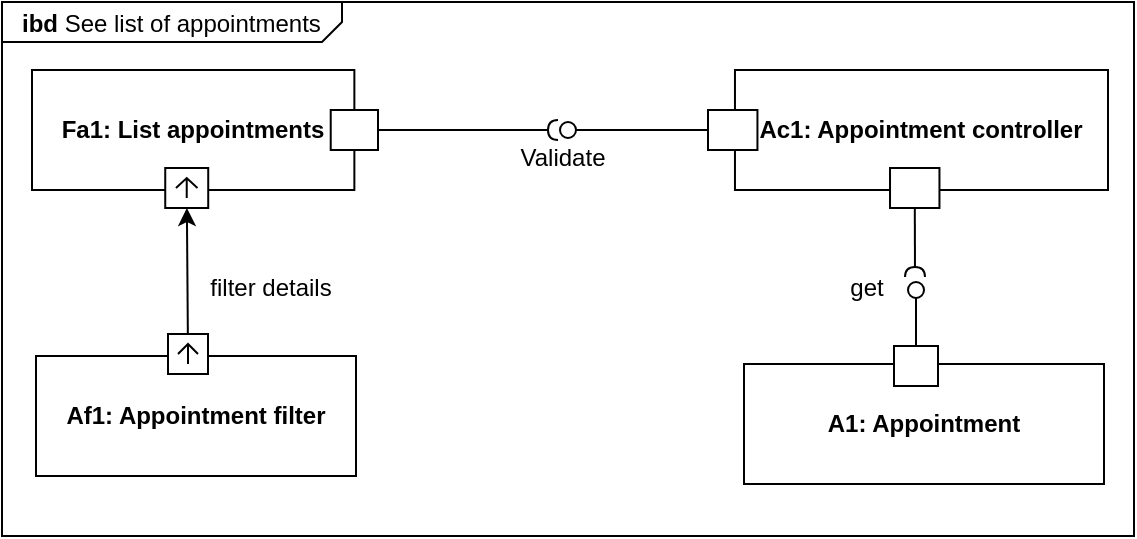 <mxfile version="24.4.9" type="github">
  <diagram name="Página-1" id="OjfzOeJ50xdIB8hj7lMI">
    <mxGraphModel dx="1619" dy="859" grid="0" gridSize="10" guides="1" tooltips="1" connect="1" arrows="1" fold="1" page="0" pageScale="1" pageWidth="827" pageHeight="1169" math="0" shadow="0">
      <root>
        <mxCell id="0" />
        <mxCell id="1" parent="0" />
        <mxCell id="dqx0YqeOlOBD29Ksgxdq-2" value="&lt;p style=&quot;margin:0px;margin-top:4px;margin-left:10px;text-align:left;&quot;&gt;&lt;b&gt;ibd&lt;/b&gt;&amp;nbsp;See list of appointments&lt;/p&gt;" style="html=1;shape=mxgraph.sysml.package;labelX=170.57;align=left;spacingLeft=10;html=1;overflow=fill;whiteSpace=wrap;recursiveResize=0;" vertex="1" parent="1">
          <mxGeometry x="-745" y="-208" width="566" height="267" as="geometry" />
        </mxCell>
        <mxCell id="dqx0YqeOlOBD29Ksgxdq-3" style="rounded=0;orthogonalLoop=1;jettySize=auto;html=1;" edge="1" parent="1" source="dqx0YqeOlOBD29Ksgxdq-6" target="dqx0YqeOlOBD29Ksgxdq-20">
          <mxGeometry relative="1" as="geometry" />
        </mxCell>
        <mxCell id="dqx0YqeOlOBD29Ksgxdq-4" value="" style="group" vertex="1" connectable="0" parent="1">
          <mxGeometry x="-712" y="-42" width="144" height="71" as="geometry" />
        </mxCell>
        <mxCell id="dqx0YqeOlOBD29Ksgxdq-5" value="&lt;b&gt;Af1: Appointment filter&lt;/b&gt;" style="rounded=0;whiteSpace=wrap;html=1;fillColor=none;container=0;" vertex="1" parent="dqx0YqeOlOBD29Ksgxdq-4">
          <mxGeometry x="-16" y="11" width="160" height="60" as="geometry" />
        </mxCell>
        <mxCell id="dqx0YqeOlOBD29Ksgxdq-6" value="" style="html=1;shape=mxgraph.sysml.port;sysMLPortType=flowN;" vertex="1" parent="dqx0YqeOlOBD29Ksgxdq-4">
          <mxGeometry x="50" width="20" height="20" as="geometry" />
        </mxCell>
        <mxCell id="dqx0YqeOlOBD29Ksgxdq-7" value="filter details" style="text;html=1;align=center;verticalAlign=middle;resizable=0;points=[];autosize=1;strokeColor=none;fillColor=none;" vertex="1" parent="1">
          <mxGeometry x="-651" y="-78" width="79" height="26" as="geometry" />
        </mxCell>
        <mxCell id="dqx0YqeOlOBD29Ksgxdq-8" value="" style="endArrow=none;html=1;rounded=0;align=center;verticalAlign=top;endFill=0;labelBackgroundColor=none;endSize=2;" edge="1" parent="1" source="dqx0YqeOlOBD29Ksgxdq-24" target="dqx0YqeOlOBD29Ksgxdq-9">
          <mxGeometry relative="1" as="geometry">
            <mxPoint x="-390" y="-146" as="sourcePoint" />
          </mxGeometry>
        </mxCell>
        <mxCell id="dqx0YqeOlOBD29Ksgxdq-9" value="" style="ellipse;html=1;fontSize=11;align=center;fillColor=none;points=[];aspect=fixed;resizable=0;verticalAlign=bottom;labelPosition=center;verticalLabelPosition=top;flipH=1;" vertex="1" parent="1">
          <mxGeometry x="-466" y="-148" width="8" height="8" as="geometry" />
        </mxCell>
        <mxCell id="dqx0YqeOlOBD29Ksgxdq-10" value="" style="endArrow=none;html=1;rounded=0;align=center;verticalAlign=top;endFill=0;labelBackgroundColor=none;endSize=2;" edge="1" parent="1" source="dqx0YqeOlOBD29Ksgxdq-21" target="dqx0YqeOlOBD29Ksgxdq-11">
          <mxGeometry relative="1" as="geometry" />
        </mxCell>
        <mxCell id="dqx0YqeOlOBD29Ksgxdq-11" value="" style="shape=requiredInterface;html=1;fontSize=11;align=center;fillColor=none;points=[];aspect=fixed;resizable=0;verticalAlign=bottom;labelPosition=center;verticalLabelPosition=top;flipH=1;rotation=0;" vertex="1" parent="1">
          <mxGeometry x="-472" y="-149" width="5" height="10" as="geometry" />
        </mxCell>
        <mxCell id="dqx0YqeOlOBD29Ksgxdq-12" value="Validate" style="text;html=1;align=center;verticalAlign=middle;resizable=0;points=[];autosize=1;strokeColor=none;fillColor=none;" vertex="1" parent="1">
          <mxGeometry x="-495" y="-143" width="60" height="26" as="geometry" />
        </mxCell>
        <mxCell id="dqx0YqeOlOBD29Ksgxdq-15" value="" style="endArrow=none;html=1;rounded=0;align=center;verticalAlign=top;endFill=0;labelBackgroundColor=none;endSize=2;" edge="1" parent="1" source="dqx0YqeOlOBD29Ksgxdq-25" target="dqx0YqeOlOBD29Ksgxdq-16">
          <mxGeometry relative="1" as="geometry" />
        </mxCell>
        <mxCell id="dqx0YqeOlOBD29Ksgxdq-16" value="" style="shape=requiredInterface;html=1;fontSize=11;align=center;fillColor=none;points=[];aspect=fixed;resizable=0;verticalAlign=bottom;labelPosition=center;verticalLabelPosition=top;flipH=1;rotation=90;" vertex="1" parent="1">
          <mxGeometry x="-291" y="-78" width="5" height="10" as="geometry" />
        </mxCell>
        <mxCell id="dqx0YqeOlOBD29Ksgxdq-17" value="get" style="text;html=1;align=center;verticalAlign=middle;resizable=0;points=[];autosize=1;strokeColor=none;fillColor=none;" vertex="1" parent="1">
          <mxGeometry x="-330.5" y="-78" width="35" height="26" as="geometry" />
        </mxCell>
        <mxCell id="dqx0YqeOlOBD29Ksgxdq-18" value="" style="group" vertex="1" connectable="0" parent="1">
          <mxGeometry x="-730" y="-174" width="173" height="69" as="geometry" />
        </mxCell>
        <mxCell id="dqx0YqeOlOBD29Ksgxdq-19" value="&lt;b&gt;Fa1: List appointments&lt;/b&gt;" style="rounded=0;whiteSpace=wrap;html=1;fillColor=none;container=0;" vertex="1" parent="dqx0YqeOlOBD29Ksgxdq-18">
          <mxGeometry width="161.18" height="60" as="geometry" />
        </mxCell>
        <mxCell id="dqx0YqeOlOBD29Ksgxdq-20" value="" style="html=1;shape=mxgraph.sysml.port;sysMLPortType=flowN;container=0;" vertex="1" parent="dqx0YqeOlOBD29Ksgxdq-18">
          <mxGeometry x="66.621" y="49" width="21.491" height="20" as="geometry" />
        </mxCell>
        <mxCell id="dqx0YqeOlOBD29Ksgxdq-21" value="" style="html=1;rounded=0;container=0;" vertex="1" parent="dqx0YqeOlOBD29Ksgxdq-18">
          <mxGeometry x="149.36" y="20" width="23.64" height="20" as="geometry" />
        </mxCell>
        <mxCell id="dqx0YqeOlOBD29Ksgxdq-22" value="" style="group" vertex="1" connectable="0" parent="1">
          <mxGeometry x="-392" y="-174" width="200" height="69" as="geometry" />
        </mxCell>
        <mxCell id="dqx0YqeOlOBD29Ksgxdq-23" value="&lt;b&gt;Ac1: Appointment controller&lt;/b&gt;" style="rounded=0;whiteSpace=wrap;html=1;fillColor=none;container=0;" vertex="1" parent="dqx0YqeOlOBD29Ksgxdq-22">
          <mxGeometry x="13.483" width="186.517" height="60" as="geometry" />
        </mxCell>
        <mxCell id="dqx0YqeOlOBD29Ksgxdq-24" value="" style="html=1;rounded=0;fillColor=default;" vertex="1" parent="dqx0YqeOlOBD29Ksgxdq-22">
          <mxGeometry y="20" width="24.719" height="20" as="geometry" />
        </mxCell>
        <mxCell id="dqx0YqeOlOBD29Ksgxdq-25" value="" style="html=1;rounded=0;container=0;" vertex="1" parent="dqx0YqeOlOBD29Ksgxdq-22">
          <mxGeometry x="91.011" y="49" width="24.719" height="20" as="geometry" />
        </mxCell>
        <mxCell id="dqx0YqeOlOBD29Ksgxdq-26" value="" style="group" vertex="1" connectable="0" parent="1">
          <mxGeometry x="-367" y="-36" width="173" height="69" as="geometry" />
        </mxCell>
        <mxCell id="dqx0YqeOlOBD29Ksgxdq-27" value="&lt;b&gt;A1: Appointment&lt;/b&gt;" style="rounded=0;whiteSpace=wrap;html=1;fillColor=none;container=0;" vertex="1" parent="dqx0YqeOlOBD29Ksgxdq-26">
          <mxGeometry x="-7" y="9" width="180" height="60" as="geometry" />
        </mxCell>
        <mxCell id="dqx0YqeOlOBD29Ksgxdq-13" value="" style="endArrow=none;html=1;rounded=0;align=center;verticalAlign=top;endFill=0;labelBackgroundColor=none;endSize=2;" edge="1" parent="dqx0YqeOlOBD29Ksgxdq-26" source="dqx0YqeOlOBD29Ksgxdq-28" target="dqx0YqeOlOBD29Ksgxdq-14">
          <mxGeometry relative="1" as="geometry">
            <mxPoint x="32" y="-19" as="sourcePoint" />
          </mxGeometry>
        </mxCell>
        <mxCell id="dqx0YqeOlOBD29Ksgxdq-14" value="" style="ellipse;html=1;fontSize=11;align=center;fillColor=none;points=[];aspect=fixed;resizable=0;verticalAlign=bottom;labelPosition=center;verticalLabelPosition=top;flipH=1;" vertex="1" parent="dqx0YqeOlOBD29Ksgxdq-26">
          <mxGeometry x="75" y="-32" width="8" height="8" as="geometry" />
        </mxCell>
        <mxCell id="dqx0YqeOlOBD29Ksgxdq-28" value="" style="html=1;rounded=0;fillColor=default;" vertex="1" parent="dqx0YqeOlOBD29Ksgxdq-26">
          <mxGeometry x="68" width="22" height="20" as="geometry" />
        </mxCell>
      </root>
    </mxGraphModel>
  </diagram>
</mxfile>

